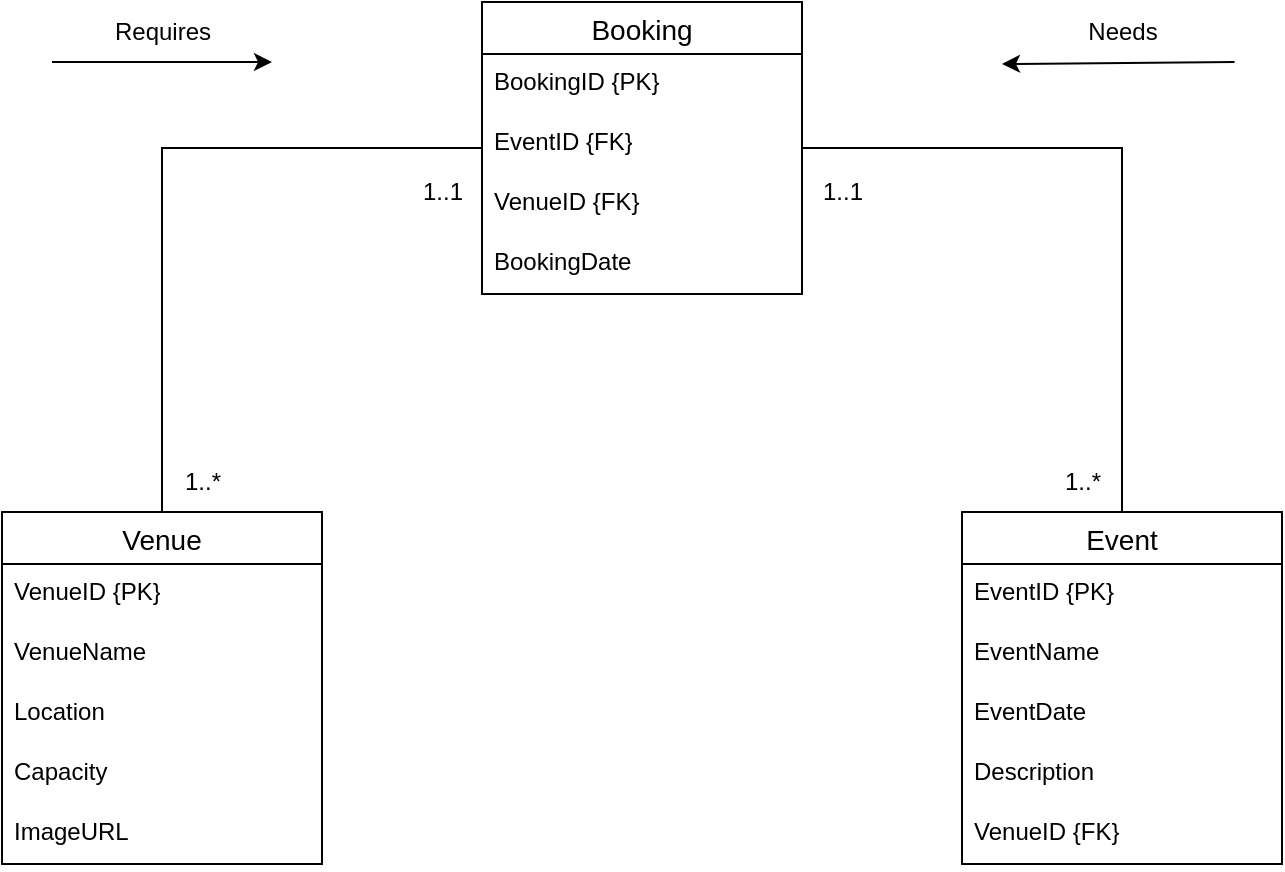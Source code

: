 <mxfile version="26.2.2">
  <diagram name="Page-1" id="K2EKb-jOIhTDd-60QRNd">
    <mxGraphModel dx="501" dy="781" grid="1" gridSize="10" guides="1" tooltips="1" connect="1" arrows="1" fold="1" page="1" pageScale="1" pageWidth="850" pageHeight="1100" math="0" shadow="0">
      <root>
        <mxCell id="0" />
        <mxCell id="1" parent="0" />
        <mxCell id="gEvmcnm7KtOKDwH2TgVD-1" value="Venue" style="swimlane;fontStyle=0;childLayout=stackLayout;horizontal=1;startSize=26;horizontalStack=0;resizeParent=1;resizeParentMax=0;resizeLast=0;collapsible=1;marginBottom=0;align=center;fontSize=14;" parent="1" vertex="1">
          <mxGeometry x="150" y="525" width="160" height="176" as="geometry" />
        </mxCell>
        <mxCell id="gEvmcnm7KtOKDwH2TgVD-2" value="VenueID {PK}" style="text;strokeColor=none;fillColor=none;spacingLeft=4;spacingRight=4;overflow=hidden;rotatable=0;points=[[0,0.5],[1,0.5]];portConstraint=eastwest;fontSize=12;whiteSpace=wrap;html=1;" parent="gEvmcnm7KtOKDwH2TgVD-1" vertex="1">
          <mxGeometry y="26" width="160" height="30" as="geometry" />
        </mxCell>
        <mxCell id="gEvmcnm7KtOKDwH2TgVD-3" value="VenueName" style="text;strokeColor=none;fillColor=none;spacingLeft=4;spacingRight=4;overflow=hidden;rotatable=0;points=[[0,0.5],[1,0.5]];portConstraint=eastwest;fontSize=12;whiteSpace=wrap;html=1;" parent="gEvmcnm7KtOKDwH2TgVD-1" vertex="1">
          <mxGeometry y="56" width="160" height="30" as="geometry" />
        </mxCell>
        <mxCell id="gEvmcnm7KtOKDwH2TgVD-4" value="Location" style="text;strokeColor=none;fillColor=none;spacingLeft=4;spacingRight=4;overflow=hidden;rotatable=0;points=[[0,0.5],[1,0.5]];portConstraint=eastwest;fontSize=12;whiteSpace=wrap;html=1;" parent="gEvmcnm7KtOKDwH2TgVD-1" vertex="1">
          <mxGeometry y="86" width="160" height="30" as="geometry" />
        </mxCell>
        <mxCell id="gEvmcnm7KtOKDwH2TgVD-5" value="Capacity" style="text;strokeColor=none;fillColor=none;spacingLeft=4;spacingRight=4;overflow=hidden;rotatable=0;points=[[0,0.5],[1,0.5]];portConstraint=eastwest;fontSize=12;whiteSpace=wrap;html=1;" parent="gEvmcnm7KtOKDwH2TgVD-1" vertex="1">
          <mxGeometry y="116" width="160" height="30" as="geometry" />
        </mxCell>
        <mxCell id="gEvmcnm7KtOKDwH2TgVD-11" value="ImageURL" style="text;strokeColor=none;fillColor=none;spacingLeft=4;spacingRight=4;overflow=hidden;rotatable=0;points=[[0,0.5],[1,0.5]];portConstraint=eastwest;fontSize=12;whiteSpace=wrap;html=1;" parent="gEvmcnm7KtOKDwH2TgVD-1" vertex="1">
          <mxGeometry y="146" width="160" height="30" as="geometry" />
        </mxCell>
        <mxCell id="gEvmcnm7KtOKDwH2TgVD-12" value="Event" style="swimlane;fontStyle=0;childLayout=stackLayout;horizontal=1;startSize=26;horizontalStack=0;resizeParent=1;resizeParentMax=0;resizeLast=0;collapsible=1;marginBottom=0;align=center;fontSize=14;" parent="1" vertex="1">
          <mxGeometry x="630" y="525" width="160" height="176" as="geometry" />
        </mxCell>
        <mxCell id="gEvmcnm7KtOKDwH2TgVD-13" value="EventID {PK}" style="text;strokeColor=none;fillColor=none;spacingLeft=4;spacingRight=4;overflow=hidden;rotatable=0;points=[[0,0.5],[1,0.5]];portConstraint=eastwest;fontSize=12;whiteSpace=wrap;html=1;" parent="gEvmcnm7KtOKDwH2TgVD-12" vertex="1">
          <mxGeometry y="26" width="160" height="30" as="geometry" />
        </mxCell>
        <mxCell id="gEvmcnm7KtOKDwH2TgVD-14" value="EventName" style="text;strokeColor=none;fillColor=none;spacingLeft=4;spacingRight=4;overflow=hidden;rotatable=0;points=[[0,0.5],[1,0.5]];portConstraint=eastwest;fontSize=12;whiteSpace=wrap;html=1;" parent="gEvmcnm7KtOKDwH2TgVD-12" vertex="1">
          <mxGeometry y="56" width="160" height="30" as="geometry" />
        </mxCell>
        <mxCell id="gEvmcnm7KtOKDwH2TgVD-15" value="EventDate" style="text;strokeColor=none;fillColor=none;spacingLeft=4;spacingRight=4;overflow=hidden;rotatable=0;points=[[0,0.5],[1,0.5]];portConstraint=eastwest;fontSize=12;whiteSpace=wrap;html=1;" parent="gEvmcnm7KtOKDwH2TgVD-12" vertex="1">
          <mxGeometry y="86" width="160" height="30" as="geometry" />
        </mxCell>
        <mxCell id="gEvmcnm7KtOKDwH2TgVD-16" value="Description" style="text;strokeColor=none;fillColor=none;spacingLeft=4;spacingRight=4;overflow=hidden;rotatable=0;points=[[0,0.5],[1,0.5]];portConstraint=eastwest;fontSize=12;whiteSpace=wrap;html=1;" parent="gEvmcnm7KtOKDwH2TgVD-12" vertex="1">
          <mxGeometry y="116" width="160" height="30" as="geometry" />
        </mxCell>
        <mxCell id="gEvmcnm7KtOKDwH2TgVD-17" value="VenueID {FK}" style="text;strokeColor=none;fillColor=none;spacingLeft=4;spacingRight=4;overflow=hidden;rotatable=0;points=[[0,0.5],[1,0.5]];portConstraint=eastwest;fontSize=12;whiteSpace=wrap;html=1;" parent="gEvmcnm7KtOKDwH2TgVD-12" vertex="1">
          <mxGeometry y="146" width="160" height="30" as="geometry" />
        </mxCell>
        <mxCell id="gEvmcnm7KtOKDwH2TgVD-23" style="edgeStyle=orthogonalEdgeStyle;rounded=0;orthogonalLoop=1;jettySize=auto;html=1;entryX=0.5;entryY=0;entryDx=0;entryDy=0;endArrow=none;startFill=0;" parent="1" source="gEvmcnm7KtOKDwH2TgVD-18" target="gEvmcnm7KtOKDwH2TgVD-1" edge="1">
          <mxGeometry relative="1" as="geometry" />
        </mxCell>
        <mxCell id="gEvmcnm7KtOKDwH2TgVD-24" style="edgeStyle=orthogonalEdgeStyle;rounded=0;orthogonalLoop=1;jettySize=auto;html=1;entryX=0.5;entryY=0;entryDx=0;entryDy=0;endArrow=none;startFill=0;" parent="1" source="gEvmcnm7KtOKDwH2TgVD-18" target="gEvmcnm7KtOKDwH2TgVD-12" edge="1">
          <mxGeometry relative="1" as="geometry" />
        </mxCell>
        <mxCell id="gEvmcnm7KtOKDwH2TgVD-18" value="Booking" style="swimlane;fontStyle=0;childLayout=stackLayout;horizontal=1;startSize=26;horizontalStack=0;resizeParent=1;resizeParentMax=0;resizeLast=0;collapsible=1;marginBottom=0;align=center;fontSize=14;" parent="1" vertex="1">
          <mxGeometry x="390" y="270" width="160" height="146" as="geometry" />
        </mxCell>
        <mxCell id="gEvmcnm7KtOKDwH2TgVD-19" value="BookingID {PK}" style="text;strokeColor=none;fillColor=none;spacingLeft=4;spacingRight=4;overflow=hidden;rotatable=0;points=[[0,0.5],[1,0.5]];portConstraint=eastwest;fontSize=12;whiteSpace=wrap;html=1;" parent="gEvmcnm7KtOKDwH2TgVD-18" vertex="1">
          <mxGeometry y="26" width="160" height="30" as="geometry" />
        </mxCell>
        <mxCell id="gEvmcnm7KtOKDwH2TgVD-20" value="EventID {FK}" style="text;strokeColor=none;fillColor=none;spacingLeft=4;spacingRight=4;overflow=hidden;rotatable=0;points=[[0,0.5],[1,0.5]];portConstraint=eastwest;fontSize=12;whiteSpace=wrap;html=1;" parent="gEvmcnm7KtOKDwH2TgVD-18" vertex="1">
          <mxGeometry y="56" width="160" height="30" as="geometry" />
        </mxCell>
        <mxCell id="gEvmcnm7KtOKDwH2TgVD-21" value="VenueID {FK}" style="text;strokeColor=none;fillColor=none;spacingLeft=4;spacingRight=4;overflow=hidden;rotatable=0;points=[[0,0.5],[1,0.5]];portConstraint=eastwest;fontSize=12;whiteSpace=wrap;html=1;" parent="gEvmcnm7KtOKDwH2TgVD-18" vertex="1">
          <mxGeometry y="86" width="160" height="30" as="geometry" />
        </mxCell>
        <mxCell id="gEvmcnm7KtOKDwH2TgVD-22" value="BookingDate" style="text;strokeColor=none;fillColor=none;spacingLeft=4;spacingRight=4;overflow=hidden;rotatable=0;points=[[0,0.5],[1,0.5]];portConstraint=eastwest;fontSize=12;whiteSpace=wrap;html=1;" parent="gEvmcnm7KtOKDwH2TgVD-18" vertex="1">
          <mxGeometry y="116" width="160" height="30" as="geometry" />
        </mxCell>
        <mxCell id="gEvmcnm7KtOKDwH2TgVD-25" value="1..*" style="text;html=1;align=center;verticalAlign=middle;resizable=0;points=[];autosize=1;strokeColor=none;fillColor=none;" parent="1" vertex="1">
          <mxGeometry x="670" y="495" width="40" height="30" as="geometry" />
        </mxCell>
        <mxCell id="gEvmcnm7KtOKDwH2TgVD-26" value="1..*" style="text;html=1;align=center;verticalAlign=middle;resizable=0;points=[];autosize=1;strokeColor=none;fillColor=none;" parent="1" vertex="1">
          <mxGeometry x="230" y="495" width="40" height="30" as="geometry" />
        </mxCell>
        <mxCell id="gEvmcnm7KtOKDwH2TgVD-27" value="1..1" style="text;html=1;align=center;verticalAlign=middle;resizable=0;points=[];autosize=1;strokeColor=none;fillColor=none;" parent="1" vertex="1">
          <mxGeometry x="550" y="350" width="40" height="30" as="geometry" />
        </mxCell>
        <mxCell id="gEvmcnm7KtOKDwH2TgVD-28" value="1..1" style="text;html=1;align=center;verticalAlign=middle;resizable=0;points=[];autosize=1;strokeColor=none;fillColor=none;" parent="1" vertex="1">
          <mxGeometry x="350" y="350" width="40" height="30" as="geometry" />
        </mxCell>
        <mxCell id="gEvmcnm7KtOKDwH2TgVD-29" value="" style="endArrow=classic;html=1;rounded=0;endFill=1;" parent="1" edge="1">
          <mxGeometry relative="1" as="geometry">
            <mxPoint x="175" y="300" as="sourcePoint" />
            <mxPoint x="285" y="300" as="targetPoint" />
          </mxGeometry>
        </mxCell>
        <mxCell id="gEvmcnm7KtOKDwH2TgVD-30" value="Requires" style="text;html=1;align=center;verticalAlign=middle;resizable=0;points=[];autosize=1;strokeColor=none;fillColor=none;" parent="1" vertex="1">
          <mxGeometry x="195" y="270" width="70" height="30" as="geometry" />
        </mxCell>
        <mxCell id="gEvmcnm7KtOKDwH2TgVD-31" value="Needs" style="text;html=1;align=center;verticalAlign=middle;resizable=0;points=[];autosize=1;strokeColor=none;fillColor=none;" parent="1" vertex="1">
          <mxGeometry x="680" y="270" width="60" height="30" as="geometry" />
        </mxCell>
        <mxCell id="gEvmcnm7KtOKDwH2TgVD-32" value="" style="endArrow=classic;html=1;rounded=0;endFill=1;" parent="1" edge="1">
          <mxGeometry relative="1" as="geometry">
            <mxPoint x="766.25" y="300" as="sourcePoint" />
            <mxPoint x="650" y="301" as="targetPoint" />
          </mxGeometry>
        </mxCell>
      </root>
    </mxGraphModel>
  </diagram>
</mxfile>
